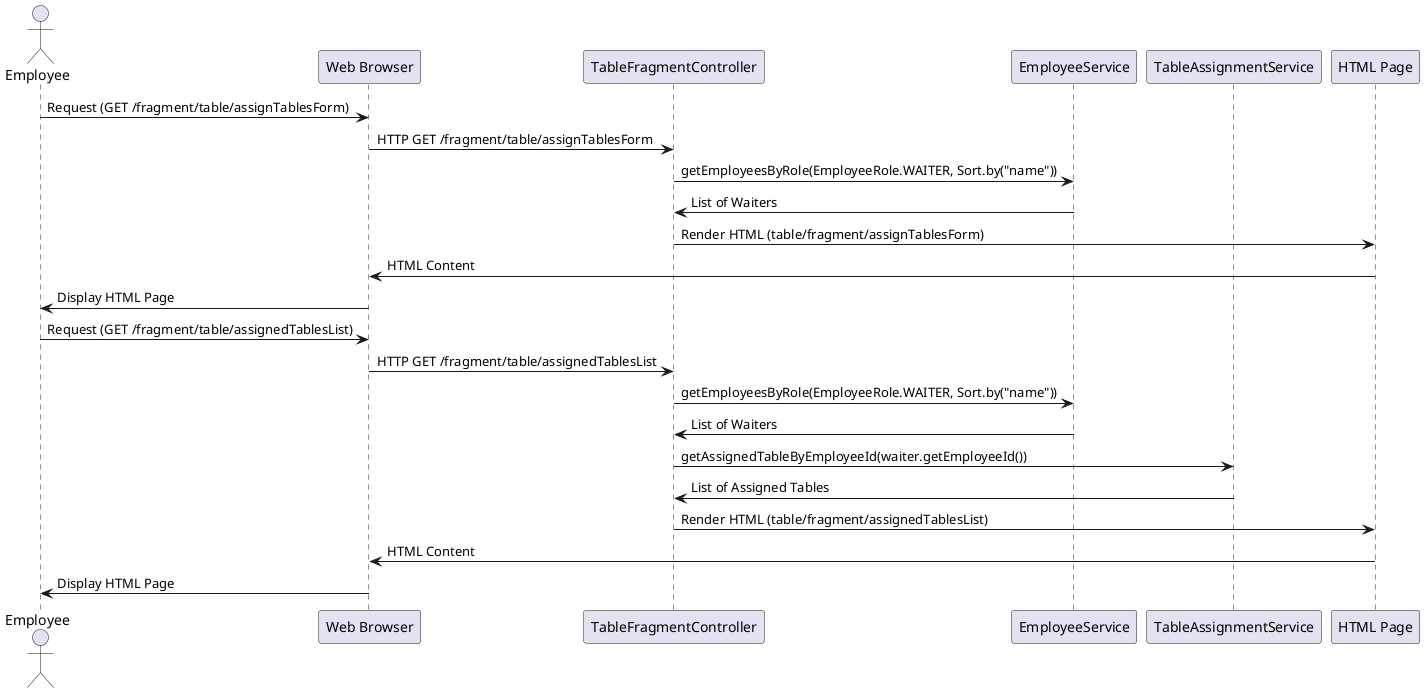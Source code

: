 @startuml
actor Employee
participant "Web Browser" as Browser
participant "TableFragmentController" as Controller
participant "EmployeeService" as EmployeeService
participant "TableAssignmentService" as TableAssignmentService
participant "HTML Page" as Page

Employee -> Browser: Request (GET /fragment/table/assignTablesForm)
Browser -> Controller: HTTP GET /fragment/table/assignTablesForm
Controller -> EmployeeService: getEmployeesByRole(EmployeeRole.WAITER, Sort.by("name"))
EmployeeService -> Controller: List of Waiters
Controller -> Page: Render HTML (table/fragment/assignTablesForm)
Page -> Browser: HTML Content
Browser -> Employee: Display HTML Page

Employee -> Browser: Request (GET /fragment/table/assignedTablesList)
Browser -> Controller: HTTP GET /fragment/table/assignedTablesList
Controller -> EmployeeService: getEmployeesByRole(EmployeeRole.WAITER, Sort.by("name"))
EmployeeService -> Controller: List of Waiters
Controller -> TableAssignmentService: getAssignedTableByEmployeeId(waiter.getEmployeeId())
TableAssignmentService -> Controller: List of Assigned Tables
Controller -> Page: Render HTML (table/fragment/assignedTablesList)
Page -> Browser: HTML Content
Browser -> Employee: Display HTML Page
@enduml